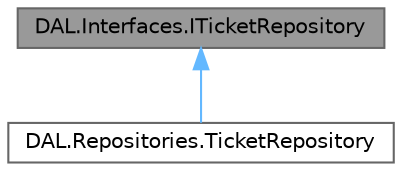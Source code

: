 digraph "DAL.Interfaces.ITicketRepository"
{
 // LATEX_PDF_SIZE
  bgcolor="transparent";
  edge [fontname=Helvetica,fontsize=10,labelfontname=Helvetica,labelfontsize=10];
  node [fontname=Helvetica,fontsize=10,shape=box,height=0.2,width=0.4];
  Node1 [id="Node000001",label="DAL.Interfaces.ITicketRepository",height=0.2,width=0.4,color="gray40", fillcolor="grey60", style="filled", fontcolor="black",tooltip=" "];
  Node1 -> Node2 [id="edge2_Node000001_Node000002",dir="back",color="steelblue1",style="solid",tooltip=" "];
  Node2 [id="Node000002",label="DAL.Repositories.TicketRepository",height=0.2,width=0.4,color="gray40", fillcolor="white", style="filled",URL="$class_d_a_l_1_1_repositories_1_1_ticket_repository.html",tooltip=" "];
}
